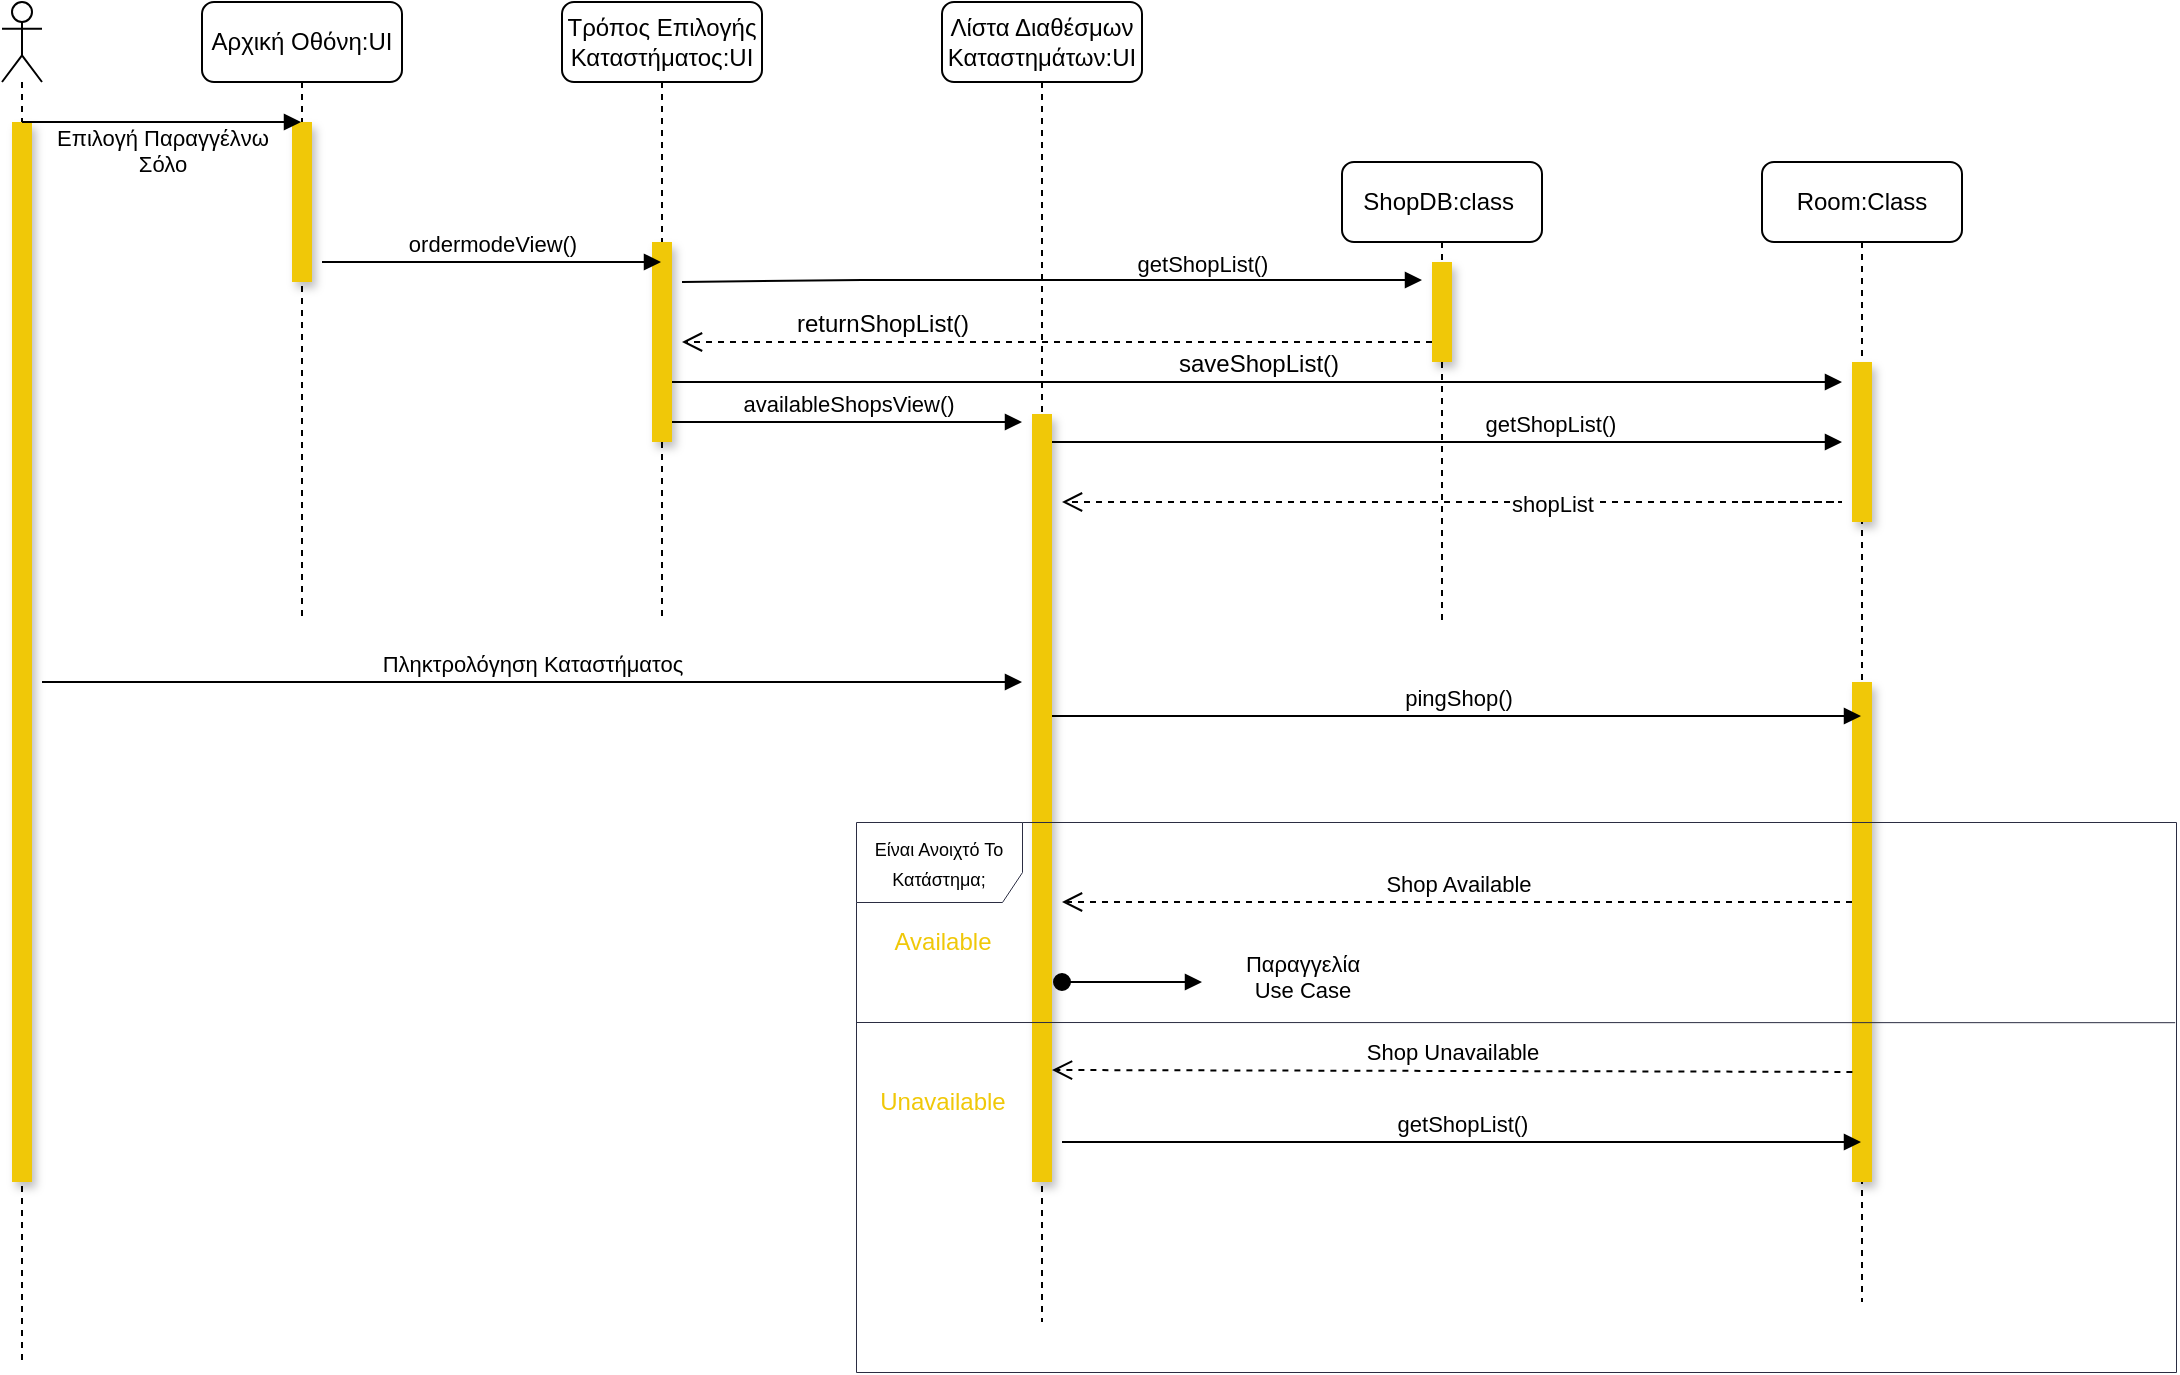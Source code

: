 <mxfile version="18.0.6" type="device"><diagram id="0T6sqOFLT5lEFxWPPn0o" name="Page-1"><mxGraphModel dx="786" dy="515" grid="1" gridSize="10" guides="1" tooltips="1" connect="1" arrows="1" fold="1" page="1" pageScale="1" pageWidth="1654" pageHeight="1169" math="0" shadow="0"><root><mxCell id="0"/><mxCell id="1" parent="0"/><mxCell id="lX3pRINOpExS2PEqY4n3-2" value="Αρχική Οθόνη:UI" style="shape=umlLifeline;perimeter=lifelinePerimeter;whiteSpace=wrap;html=1;container=1;collapsible=0;recursiveResize=0;outlineConnect=0;rounded=1;" parent="1" vertex="1"><mxGeometry x="170" y="50" width="100" height="310" as="geometry"/></mxCell><mxCell id="lX3pRINOpExS2PEqY4n3-9" value="" style="html=1;points=[];perimeter=orthogonalPerimeter;rounded=0;shadow=1;fillColor=#F0C808;strokeColor=none;" parent="lX3pRINOpExS2PEqY4n3-2" vertex="1"><mxGeometry x="45" y="60" width="10" height="80" as="geometry"/></mxCell><mxCell id="lX3pRINOpExS2PEqY4n3-3" value="Τρόπος Επιλογής Καταστήματος:UI" style="shape=umlLifeline;perimeter=lifelinePerimeter;whiteSpace=wrap;html=1;container=1;collapsible=0;recursiveResize=0;outlineConnect=0;rounded=1;" parent="1" vertex="1"><mxGeometry x="350" y="50" width="100" height="310" as="geometry"/></mxCell><mxCell id="VzVvE03GX5xlb7CkLcJw-18" value="saveShopList()" style="html=1;verticalAlign=bottom;endArrow=block;rounded=0;fontSize=12;fontColor=#000000;" parent="lX3pRINOpExS2PEqY4n3-3" edge="1"><mxGeometry width="80" relative="1" as="geometry"><mxPoint x="55" y="190" as="sourcePoint"/><mxPoint x="640" y="190" as="targetPoint"/></mxGeometry></mxCell><mxCell id="lX3pRINOpExS2PEqY4n3-11" value="" style="html=1;points=[];perimeter=orthogonalPerimeter;rounded=0;shadow=1;fillColor=#F0C808;strokeColor=none;" parent="lX3pRINOpExS2PEqY4n3-3" vertex="1"><mxGeometry x="45" y="120" width="10" height="100" as="geometry"/></mxCell><mxCell id="lX3pRINOpExS2PEqY4n3-14" value="availableShopsView()" style="html=1;verticalAlign=bottom;endArrow=block;rounded=0;" parent="lX3pRINOpExS2PEqY4n3-3" edge="1"><mxGeometry width="80" relative="1" as="geometry"><mxPoint x="55" y="210" as="sourcePoint"/><mxPoint x="230" y="210" as="targetPoint"/></mxGeometry></mxCell><mxCell id="lX3pRINOpExS2PEqY4n3-4" value="Room:Class" style="shape=umlLifeline;perimeter=lifelinePerimeter;whiteSpace=wrap;html=1;container=1;collapsible=0;recursiveResize=0;outlineConnect=0;rounded=1;" parent="1" vertex="1"><mxGeometry x="950" y="130" width="100" height="570" as="geometry"/></mxCell><mxCell id="VzVvE03GX5xlb7CkLcJw-5" value="" style="html=1;points=[];perimeter=orthogonalPerimeter;fillColor=#F0C808;shadow=1;strokeColor=none;" parent="lX3pRINOpExS2PEqY4n3-4" vertex="1"><mxGeometry x="45" y="260" width="10" height="250" as="geometry"/></mxCell><mxCell id="VzVvE03GX5xlb7CkLcJw-9" value="Shop Available" style="html=1;verticalAlign=bottom;endArrow=open;dashed=1;endSize=8;rounded=0;" parent="lX3pRINOpExS2PEqY4n3-4" edge="1"><mxGeometry relative="1" as="geometry"><mxPoint x="45" y="370" as="sourcePoint"/><mxPoint x="-350" y="370" as="targetPoint"/></mxGeometry></mxCell><mxCell id="VzVvE03GX5xlb7CkLcJw-19" value="" style="html=1;points=[];perimeter=orthogonalPerimeter;shadow=1;fontSize=12;fontColor=#000000;fillColor=#F0C808;strokeColor=none;" parent="lX3pRINOpExS2PEqY4n3-4" vertex="1"><mxGeometry x="45" y="100" width="10" height="80" as="geometry"/></mxCell><mxCell id="lX3pRINOpExS2PEqY4n3-5" value="ShopDB:class&amp;nbsp;" style="shape=umlLifeline;perimeter=lifelinePerimeter;whiteSpace=wrap;html=1;container=1;collapsible=0;recursiveResize=0;outlineConnect=0;rounded=1;" parent="1" vertex="1"><mxGeometry x="740" y="130" width="100" height="230" as="geometry"/></mxCell><mxCell id="VzVvE03GX5xlb7CkLcJw-17" value="&lt;font color=&quot;#000000&quot;&gt;returnShopList()&lt;/font&gt;" style="html=1;verticalAlign=bottom;endArrow=open;dashed=1;endSize=8;rounded=0;fontSize=12;fontColor=#F0C808;" parent="lX3pRINOpExS2PEqY4n3-5" edge="1"><mxGeometry x="0.467" relative="1" as="geometry"><mxPoint x="45" y="90" as="sourcePoint"/><mxPoint x="-330" y="90" as="targetPoint"/><mxPoint as="offset"/></mxGeometry></mxCell><mxCell id="VzVvE03GX5xlb7CkLcJw-1" value="" style="html=1;points=[];perimeter=orthogonalPerimeter;fillColor=#F0C808;shadow=1;strokeColor=none;" parent="lX3pRINOpExS2PEqY4n3-5" vertex="1"><mxGeometry x="45" y="50" width="10" height="50" as="geometry"/></mxCell><mxCell id="lX3pRINOpExS2PEqY4n3-6" value="Λίστα Διαθέσμων Καταστημάτων:UI" style="shape=umlLifeline;perimeter=lifelinePerimeter;whiteSpace=wrap;html=1;container=1;collapsible=0;recursiveResize=0;outlineConnect=0;rounded=1;" parent="1" vertex="1"><mxGeometry x="540" y="50" width="100" height="660" as="geometry"/></mxCell><mxCell id="VzVvE03GX5xlb7CkLcJw-4" value="getShopList()" style="html=1;verticalAlign=bottom;endArrow=block;rounded=0;" parent="lX3pRINOpExS2PEqY4n3-6" edge="1"><mxGeometry x="0.261" width="80" relative="1" as="geometry"><mxPoint x="55" y="220" as="sourcePoint"/><mxPoint x="450" y="220" as="targetPoint"/><mxPoint as="offset"/></mxGeometry></mxCell><mxCell id="lX3pRINOpExS2PEqY4n3-13" value="" style="html=1;points=[];perimeter=orthogonalPerimeter;rounded=0;shadow=1;fillColor=#F0C808;strokeColor=none;" parent="lX3pRINOpExS2PEqY4n3-6" vertex="1"><mxGeometry x="45" y="206" width="10" height="384" as="geometry"/></mxCell><mxCell id="VzVvE03GX5xlb7CkLcJw-8" value="pingShop()" style="html=1;verticalAlign=bottom;endArrow=block;rounded=0;" parent="lX3pRINOpExS2PEqY4n3-6" edge="1"><mxGeometry width="80" relative="1" as="geometry"><mxPoint x="55" y="357" as="sourcePoint"/><mxPoint x="459.5" y="357" as="targetPoint"/></mxGeometry></mxCell><mxCell id="VzVvE03GX5xlb7CkLcJw-11" value="Shop Unavailable" style="html=1;verticalAlign=bottom;endArrow=open;dashed=1;endSize=8;rounded=0;entryX=0.98;entryY=0.708;entryDx=0;entryDy=0;entryPerimeter=0;" parent="lX3pRINOpExS2PEqY4n3-6" edge="1"><mxGeometry relative="1" as="geometry"><mxPoint x="455.2" y="534.96" as="sourcePoint"/><mxPoint x="55" y="534" as="targetPoint"/></mxGeometry></mxCell><mxCell id="VzVvE03GX5xlb7CkLcJw-12" value="getShopList()" style="html=1;verticalAlign=bottom;endArrow=block;rounded=0;" parent="lX3pRINOpExS2PEqY4n3-6" target="lX3pRINOpExS2PEqY4n3-4" edge="1"><mxGeometry width="80" relative="1" as="geometry"><mxPoint x="60" y="570" as="sourcePoint"/><mxPoint x="140" y="570" as="targetPoint"/></mxGeometry></mxCell><mxCell id="lX3pRINOpExS2PEqY4n3-7" value="" style="shape=umlLifeline;participant=umlActor;perimeter=lifelinePerimeter;whiteSpace=wrap;html=1;container=1;collapsible=0;recursiveResize=0;verticalAlign=top;spacingTop=36;outlineConnect=0;rounded=1;" parent="1" vertex="1"><mxGeometry x="70" y="50" width="20" height="680" as="geometry"/></mxCell><mxCell id="lX3pRINOpExS2PEqY4n3-8" value="" style="html=1;points=[];perimeter=orthogonalPerimeter;rounded=0;fillColor=#F0C808;strokeColor=none;shadow=1;" parent="lX3pRINOpExS2PEqY4n3-7" vertex="1"><mxGeometry x="5" y="60" width="10" height="530" as="geometry"/></mxCell><mxCell id="lX3pRINOpExS2PEqY4n3-10" value="Επιλογή Παραγγέλνω&lt;br&gt;Σόλο" style="html=1;verticalAlign=bottom;endArrow=block;rounded=0;" parent="1" target="lX3pRINOpExS2PEqY4n3-2" edge="1"><mxGeometry x="0.004" y="-30" width="80" relative="1" as="geometry"><mxPoint x="80" y="110" as="sourcePoint"/><mxPoint x="160" y="110" as="targetPoint"/><mxPoint as="offset"/></mxGeometry></mxCell><mxCell id="lX3pRINOpExS2PEqY4n3-12" value="ordermodeView()" style="html=1;verticalAlign=bottom;endArrow=block;rounded=0;" parent="1" target="lX3pRINOpExS2PEqY4n3-3" edge="1"><mxGeometry width="80" relative="1" as="geometry"><mxPoint x="230" y="180" as="sourcePoint"/><mxPoint x="300" y="180" as="targetPoint"/></mxGeometry></mxCell><mxCell id="lX3pRINOpExS2PEqY4n3-15" value="Πληκτρολόγηση Καταστήματος" style="html=1;verticalAlign=bottom;endArrow=block;rounded=0;" parent="1" edge="1"><mxGeometry width="80" relative="1" as="geometry"><mxPoint x="90" y="390" as="sourcePoint"/><mxPoint x="580" y="390" as="targetPoint"/></mxGeometry></mxCell><mxCell id="VzVvE03GX5xlb7CkLcJw-2" value="getShopList()" style="html=1;verticalAlign=bottom;endArrow=block;rounded=0;" parent="1" edge="1"><mxGeometry x="0.405" y="-1" width="80" relative="1" as="geometry"><mxPoint x="410" y="190" as="sourcePoint"/><mxPoint x="780" y="189" as="targetPoint"/><Array as="points"><mxPoint x="500" y="189"/></Array><mxPoint as="offset"/></mxGeometry></mxCell><mxCell id="VzVvE03GX5xlb7CkLcJw-7" value="shopList" style="html=1;verticalAlign=bottom;endArrow=open;dashed=1;endSize=8;rounded=0;" parent="1" edge="1"><mxGeometry x="-0.112" y="10" relative="1" as="geometry"><mxPoint x="940" y="300" as="sourcePoint"/><mxPoint x="600" y="300" as="targetPoint"/><Array as="points"><mxPoint x="990" y="300"/></Array><mxPoint as="offset"/></mxGeometry></mxCell><mxCell id="VzVvE03GX5xlb7CkLcJw-10" value="Παραγγελία&lt;br&gt;Use Case" style="html=1;verticalAlign=bottom;startArrow=oval;startFill=1;endArrow=block;startSize=8;rounded=0;" parent="1" edge="1"><mxGeometry x="1" y="-52" width="60" relative="1" as="geometry"><mxPoint x="600" y="540" as="sourcePoint"/><mxPoint x="670" y="540" as="targetPoint"/><mxPoint x="50" y="-39" as="offset"/></mxGeometry></mxCell><mxCell id="VzVvE03GX5xlb7CkLcJw-14" value="&lt;font color=&quot;#f0c808&quot; style=&quot;font-size: 12px;&quot;&gt;Available&lt;/font&gt;" style="text;html=1;align=center;verticalAlign=middle;resizable=0;points=[];autosize=1;strokeColor=none;fillColor=none;fontSize=7;" parent="1" vertex="1"><mxGeometry x="510" y="510" width="60" height="20" as="geometry"/></mxCell><mxCell id="VzVvE03GX5xlb7CkLcJw-16" value="Unavailable" style="text;html=1;align=center;verticalAlign=middle;resizable=0;points=[];autosize=1;strokeColor=none;fillColor=none;fontSize=12;fontColor=#F0C808;" parent="1" vertex="1"><mxGeometry x="500" y="590" width="80" height="20" as="geometry"/></mxCell><mxCell id="VzVvE03GX5xlb7CkLcJw-22" value="" style="endArrow=none;html=1;rounded=0;fontSize=12;fontColor=#000000;entryX=0.999;entryY=0.364;entryDx=0;entryDy=0;entryPerimeter=0;strokeWidth=0.5;strokeColor=#2B2D42;" parent="1" target="VzVvE03GX5xlb7CkLcJw-13" edge="1"><mxGeometry width="50" height="50" relative="1" as="geometry"><mxPoint x="497" y="560" as="sourcePoint"/><mxPoint x="547" y="510" as="targetPoint"/></mxGeometry></mxCell><mxCell id="VzVvE03GX5xlb7CkLcJw-13" value="&lt;font style=&quot;font-size: 9px;&quot;&gt;Είναι Ανοιχτό Το Κατάστημα;&lt;/font&gt;" style="shape=umlFrame;whiteSpace=wrap;html=1;shadow=0;fillColor=#FFFFFF;width=83;height=40;strokeWidth=0.5;strokeColor=#2B2D42;" parent="1" vertex="1"><mxGeometry x="497" y="460" width="660" height="275" as="geometry"/></mxCell></root></mxGraphModel></diagram></mxfile>